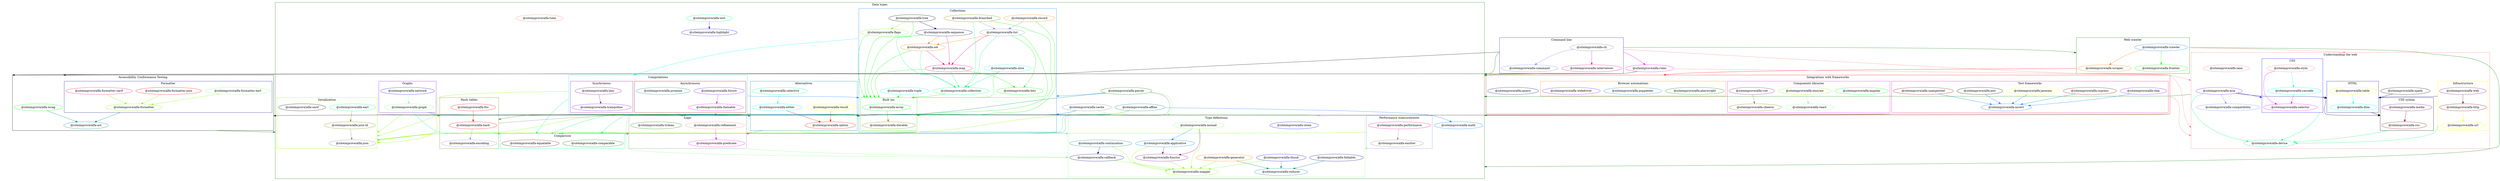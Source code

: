 // generated by package-dependency-graph
digraph {
  graph [compound=true];
  subgraph cluster_Accessibility_Conformance_Testing {
    _siteimprove_alfa_act _siteimprove_alfa_wcag;
    subgraph cluster_Formatter {
      _siteimprove_alfa_formatter _siteimprove_alfa_formatter_earl _siteimprove_alfa_formatter_json _siteimprove_alfa_formatter_sarif;

      label = "Formatter";
      color = "#00007f";
    }
  
    label = "Accessibility Conformance Testing";
    color = "#000000";
  }

  subgraph cluster_Command_line {
    _siteimprove_alfa_cli _siteimprove_alfa_command _siteimprove_alfa_interviewer;

    label = "Command line";
    color = "#0000ff";
  }

  subgraph cluster_Data_types {
    _siteimprove_alfa_affine _siteimprove_alfa_cache _siteimprove_alfa_highlight _siteimprove_alfa_math _siteimprove_alfa_parser _siteimprove_alfa_test _siteimprove_alfa_time;
    subgraph cluster_Alternatives {
      _siteimprove_alfa_either _siteimprove_alfa_option _siteimprove_alfa_result _siteimprove_alfa_selective;

      label = "Alternatives";
      color = "#007f7f";
    }
  
    subgraph cluster_Collections {
      _siteimprove_alfa_bits _siteimprove_alfa_branched _siteimprove_alfa_collection _siteimprove_alfa_flags _siteimprove_alfa_list _siteimprove_alfa_map _siteimprove_alfa_record _siteimprove_alfa_sequence _siteimprove_alfa_set _siteimprove_alfa_slice _siteimprove_alfa_tree _siteimprove_alfa_tuple;
      subgraph cluster_Built_ins {
        _siteimprove_alfa_array _siteimprove_alfa_iterable;

        label = "Built ins";
        color = "#00ff00";
      }
    
      label = "Collections";
      color = "#007fff";
    }
  
    subgraph cluster_Comparison {
      _siteimprove_alfa_comparable _siteimprove_alfa_equatable;

      label = "Comparison";
      color = "#00ff7f";
    }
  
    subgraph cluster_Computations {
      
      subgraph cluster_Asynchronous {
        _siteimprove_alfa_future _siteimprove_alfa_promise _siteimprove_alfa_thenable;

        label = "Asynchronous";
        color = "#7f0000";
      }
    
      subgraph cluster_Synchronous {
        _siteimprove_alfa_lazy _siteimprove_alfa_trampoline;

        label = "Synchronous";
        color = "#7f007f";
      }
    
      label = "Computations";
      color = "#00ffff";
    }
  
    subgraph cluster_Graphs {
      _siteimprove_alfa_graph _siteimprove_alfa_network;

      label = "Graphs";
      color = "#7f00ff";
    }
  
    subgraph cluster_Hash_tables {
      _siteimprove_alfa_encoding _siteimprove_alfa_fnv _siteimprove_alfa_hash;

      label = "Hash tables";
      color = "#7f7f00";
    }
  
    subgraph cluster_Logic {
      _siteimprove_alfa_predicate _siteimprove_alfa_refinement _siteimprove_alfa_trilean;

      label = "Logic";
      color = "#7f7f7f";
    }
  
    subgraph cluster_Performance_measurements {
      _siteimprove_alfa_emitter _siteimprove_alfa_performance;

      label = "Performance measurements";
      color = "#7f7fff";
    }
  
    subgraph cluster_Serialization {
      _siteimprove_alfa_earl _siteimprove_alfa_json _siteimprove_alfa_json_ld _siteimprove_alfa_sarif;

      label = "Serialization";
      color = "#7fff00";
    }
  
    subgraph cluster_Type_definitions {
      _siteimprove_alfa_applicative _siteimprove_alfa_callback _siteimprove_alfa_clone _siteimprove_alfa_continuation _siteimprove_alfa_foldable _siteimprove_alfa_functor _siteimprove_alfa_generator _siteimprove_alfa_mapper _siteimprove_alfa_monad _siteimprove_alfa_reducer _siteimprove_alfa_thunk;

      label = "Type definitions";
      color = "#7fff7f";
    }
  
    label = "Data types";
    color = "#007f00";
  }

  subgraph cluster_Integrations_with_frameworks {
    _siteimprove_alfa_jquery;
    subgraph cluster_Test_frameworks {
      _siteimprove_alfa_assert _siteimprove_alfa_chai _siteimprove_alfa_cypress _siteimprove_alfa_jasmine _siteimprove_alfa_jest _siteimprove_alfa_unexpected;

      label = "Test frameworks";
      color = "#ff007f";
    }
  
    subgraph cluster_Components_libraries {
      _siteimprove_alfa_angular _siteimprove_alfa_cheerio _siteimprove_alfa_enzyme _siteimprove_alfa_react _siteimprove_alfa_vue;

      label = "Components libraries";
      color = "#ff00ff";
    }
  
    subgraph cluster_Browser_automations {
      _siteimprove_alfa_playwright _siteimprove_alfa_puppeteer _siteimprove_alfa_webdriver;

      label = "Browser automations";
      color = "#ff7f00";
    }
  
    label = "Integrations with frameworks";
    color = "#ff0000";
  }

  subgraph cluster_Understanding_the_web {
    _siteimprove_alfa_aria _siteimprove_alfa_compatibility _siteimprove_alfa_device _siteimprove_alfa_iana _siteimprove_alfa_xpath;
    subgraph cluster_Infrastructure {
      _siteimprove_alfa_http _siteimprove_alfa_url _siteimprove_alfa_web;

      label = "Infrastructure";
      color = "#ffff00";
    }
  
    subgraph cluster_CSS_syntax {
      _siteimprove_alfa_css _siteimprove_alfa_media;

      label = "CSS syntax";
      color = "#000000";
    }
  
    subgraph cluster_HTML {
      _siteimprove_alfa_dom _siteimprove_alfa_table;

      label = "HTML";
      color = "#00007f";
    }
  
    subgraph cluster_CSS {
      _siteimprove_alfa_cascade _siteimprove_alfa_selector _siteimprove_alfa_style;

      label = "CSS";
      color = "#0000ff";
    }
  
    label = "Understanding the web";
    color = "#ff7f7f";
  }

  subgraph cluster_Web_crawler {
    _siteimprove_alfa_crawler _siteimprove_alfa_frontier _siteimprove_alfa_scraper;

    label = "Web crawler";
    color = "#007f00";
  }

  _siteimprove_alfa_act -> _siteimprove_alfa_applicative[color = "#007f00" ltail=cluster_Accessibility_Conformance_Testing lhead=cluster_Data_types]
  _siteimprove_alfa_affine -> _siteimprove_alfa_equatable[color = "#00ff7f" lhead=cluster_Comparison]
  _siteimprove_alfa_affine -> _siteimprove_alfa_json[color = "#7fff00" lhead=cluster_Serialization]
  _siteimprove_alfa_affine -> _siteimprove_alfa_math[color = "#007fff"]
  _siteimprove_alfa_affine -> _siteimprove_alfa_option[color = "#007f7f" lhead=cluster_Alternatives]
  _siteimprove_alfa_angular -> _siteimprove_alfa_device[color = "#ff7f7f" ltail=cluster_Integrations_with_frameworks lhead=cluster_Understanding_the_web]
  _siteimprove_alfa_angular -> _siteimprove_alfa_option[color = "#007f00" ltail=cluster_Integrations_with_frameworks lhead=cluster_Data_types]
  _siteimprove_alfa_applicative -> _siteimprove_alfa_functor[color = "#7f007f"]
  _siteimprove_alfa_applicative -> _siteimprove_alfa_mapper[color = "#7fff00"]
  _siteimprove_alfa_aria -> _siteimprove_alfa_array[color = "#007f00" ltail=cluster_Understanding_the_web lhead=cluster_Data_types]
  _siteimprove_alfa_aria -> _siteimprove_alfa_compatibility[color = "#7f7fff"]
  _siteimprove_alfa_aria -> _siteimprove_alfa_device[color = "#00ff7f"]
  _siteimprove_alfa_aria -> _siteimprove_alfa_dom[color = "#00007f" lhead=cluster_HTML]
  _siteimprove_alfa_aria -> _siteimprove_alfa_selector[color = "#0000ff" lhead=cluster_CSS]
  _siteimprove_alfa_array -> _siteimprove_alfa_callback[color = "#7fff7f" ltail=cluster_Collections lhead=cluster_Type_definitions]
  _siteimprove_alfa_array -> _siteimprove_alfa_comparable[color = "#00ff7f" ltail=cluster_Collections lhead=cluster_Comparison]
  _siteimprove_alfa_array -> _siteimprove_alfa_hash[color = "#7f7f00" ltail=cluster_Collections lhead=cluster_Hash_tables]
  _siteimprove_alfa_array -> _siteimprove_alfa_iterable[color = "#7f7f00"]
  _siteimprove_alfa_array -> _siteimprove_alfa_json[color = "#7fff00" ltail=cluster_Collections lhead=cluster_Serialization]
  _siteimprove_alfa_array -> _siteimprove_alfa_option[color = "#007f7f" ltail=cluster_Collections lhead=cluster_Alternatives]
  _siteimprove_alfa_array -> _siteimprove_alfa_predicate[color = "#7f7f7f" ltail=cluster_Collections lhead=cluster_Logic]
  _siteimprove_alfa_assert -> _siteimprove_alfa_act[color = "#000000" ltail=cluster_Integrations_with_frameworks lhead=cluster_Accessibility_Conformance_Testing]
  _siteimprove_alfa_branched -> _siteimprove_alfa_collection[color = "#00ff7f"]
  _siteimprove_alfa_branched -> _siteimprove_alfa_iterable[color = "#00ff00" lhead=cluster_Built_ins]
  _siteimprove_alfa_branched -> _siteimprove_alfa_list[color = "#7f7fff"]
  _siteimprove_alfa_cache -> _siteimprove_alfa_iterable[color = "#007fff" lhead=cluster_Collections]
  _siteimprove_alfa_cache -> _siteimprove_alfa_mapper[color = "#7fff7f" lhead=cluster_Type_definitions]
  _siteimprove_alfa_cache -> _siteimprove_alfa_option[color = "#007f7f" lhead=cluster_Alternatives]
  _siteimprove_alfa_callback -> _siteimprove_alfa_mapper[color = "#7fff00"]
  _siteimprove_alfa_cascade -> _siteimprove_alfa_css[color = "#000000" ltail=cluster_CSS lhead=cluster_CSS_syntax]
  _siteimprove_alfa_cascade -> _siteimprove_alfa_device[color = "#00ff7f" ltail=cluster_CSS]
  _siteimprove_alfa_cascade -> _siteimprove_alfa_dom[color = "#00007f" ltail=cluster_CSS lhead=cluster_HTML]
  _siteimprove_alfa_cascade -> _siteimprove_alfa_selector[color = "#ff00ff"]
  _siteimprove_alfa_chai -> _siteimprove_alfa_assert[color = "#007fff"]
  _siteimprove_alfa_cli -> _siteimprove_alfa_act[color = "#000000" ltail=cluster_Command_line lhead=cluster_Accessibility_Conformance_Testing]
  _siteimprove_alfa_cli -> _siteimprove_alfa_cache[color = "#007f00" ltail=cluster_Command_line lhead=cluster_Data_types]
  _siteimprove_alfa_cli -> _siteimprove_alfa_command[color = "#7f7fff"]
  _siteimprove_alfa_cli -> _siteimprove_alfa_device[color = "#ff7f7f" ltail=cluster_Command_line lhead=cluster_Understanding_the_web]
  _siteimprove_alfa_cli -> _siteimprove_alfa_interviewer[color = "#ff007f"]
  _siteimprove_alfa_cli -> _siteimprove_alfa_rules[color = "#ff00ff" ltail=cluster_Command_line]
  _siteimprove_alfa_cli -> _siteimprove_alfa_scraper[color = "#007f00" ltail=cluster_Command_line lhead=cluster_Web_crawler]
  _siteimprove_alfa_collection -> _siteimprove_alfa_array[color = "#00ff00" lhead=cluster_Built_ins]
  _siteimprove_alfa_comparable -> _siteimprove_alfa_refinement[color = "#7f7f7f" ltail=cluster_Comparison lhead=cluster_Logic]
  _siteimprove_alfa_continuation -> _siteimprove_alfa_callback[color = "#00007f"]
  _siteimprove_alfa_continuation -> _siteimprove_alfa_mapper[color = "#7fff00"]
  _siteimprove_alfa_crawler -> _siteimprove_alfa_dom[color = "#ff7f7f" ltail=cluster_Web_crawler lhead=cluster_Understanding_the_web]
  _siteimprove_alfa_crawler -> _siteimprove_alfa_frontier[color = "#00ff00"]
  _siteimprove_alfa_crawler -> _siteimprove_alfa_mapper[color = "#007f00" ltail=cluster_Web_crawler lhead=cluster_Data_types]
  _siteimprove_alfa_crawler -> _siteimprove_alfa_scraper[color = "#ff7f00"]
  _siteimprove_alfa_css -> _siteimprove_alfa_device[color = "#00ff7f" ltail=cluster_CSS_syntax]
  _siteimprove_alfa_cypress -> _siteimprove_alfa_assert[color = "#007fff"]
  _siteimprove_alfa_dom -> _siteimprove_alfa_css[color = "#000000" ltail=cluster_HTML lhead=cluster_CSS_syntax]
  _siteimprove_alfa_earl -> _siteimprove_alfa_json_ld[color = "#7f7f00"]
  _siteimprove_alfa_earl -> _siteimprove_alfa_option[color = "#007f7f" ltail=cluster_Serialization lhead=cluster_Alternatives]
  _siteimprove_alfa_earl -> _siteimprove_alfa_refinement[color = "#7f7f7f" ltail=cluster_Serialization lhead=cluster_Logic]
  _siteimprove_alfa_either -> _siteimprove_alfa_applicative[color = "#7fff7f" ltail=cluster_Alternatives lhead=cluster_Type_definitions]
  _siteimprove_alfa_either -> _siteimprove_alfa_equatable[color = "#00ff7f" ltail=cluster_Alternatives lhead=cluster_Comparison]
  _siteimprove_alfa_either -> _siteimprove_alfa_hash[color = "#7f7f00" ltail=cluster_Alternatives lhead=cluster_Hash_tables]
  _siteimprove_alfa_either -> _siteimprove_alfa_json[color = "#7fff00" ltail=cluster_Alternatives lhead=cluster_Serialization]
  _siteimprove_alfa_either -> _siteimprove_alfa_option[color = "#ff0000"]
  _siteimprove_alfa_emitter -> _siteimprove_alfa_callback[color = "#7fff7f" ltail=cluster_Performance_measurements lhead=cluster_Type_definitions]
  _siteimprove_alfa_enzyme -> _siteimprove_alfa_react[color = "#7fff7f"]
  _siteimprove_alfa_flags -> _siteimprove_alfa_array[color = "#00ff00" lhead=cluster_Built_ins]
  _siteimprove_alfa_fnv -> _siteimprove_alfa_hash[color = "#ff0000"]
  _siteimprove_alfa_foldable -> _siteimprove_alfa_reducer[color = "#007f7f"]
  _siteimprove_alfa_formatter -> _siteimprove_alfa_act[color = "#007f7f" ltail=cluster_Formatter]
  _siteimprove_alfa_formatter_earl -> _siteimprove_alfa_formatter[color = "#7fff00"]
  _siteimprove_alfa_formatter_json -> _siteimprove_alfa_formatter[color = "#7fff00"]
  _siteimprove_alfa_formatter_sarif -> _siteimprove_alfa_formatter[color = "#7fff00"]
  _siteimprove_alfa_functor -> _siteimprove_alfa_mapper[color = "#7fff00"]
  _siteimprove_alfa_future -> _siteimprove_alfa_applicative[color = "#7fff7f" ltail=cluster_Computations lhead=cluster_Type_definitions]
  _siteimprove_alfa_future -> _siteimprove_alfa_array[color = "#007fff" ltail=cluster_Computations lhead=cluster_Collections]
  _siteimprove_alfa_future -> _siteimprove_alfa_thenable[color = "#ff00ff"]
  _siteimprove_alfa_generator -> _siteimprove_alfa_mapper[color = "#7fff00"]
  _siteimprove_alfa_generator -> _siteimprove_alfa_reducer[color = "#007f7f"]
  _siteimprove_alfa_graph -> _siteimprove_alfa_equatable[color = "#00ff7f" ltail=cluster_Graphs lhead=cluster_Comparison]
  _siteimprove_alfa_graph -> _siteimprove_alfa_hash[color = "#7f7f00" ltail=cluster_Graphs lhead=cluster_Hash_tables]
  _siteimprove_alfa_graph -> _siteimprove_alfa_iterable[color = "#007fff" ltail=cluster_Graphs lhead=cluster_Collections]
  _siteimprove_alfa_graph -> _siteimprove_alfa_json[color = "#7fff00" ltail=cluster_Graphs lhead=cluster_Serialization]
  _siteimprove_alfa_hash -> _siteimprove_alfa_encoding[color = "#7f7fff"]
  _siteimprove_alfa_hash -> _siteimprove_alfa_equatable[color = "#00ff7f" ltail=cluster_Hash_tables lhead=cluster_Comparison]
  _siteimprove_alfa_hash -> _siteimprove_alfa_json[color = "#7fff00" ltail=cluster_Hash_tables lhead=cluster_Serialization]
  _siteimprove_alfa_hash -> _siteimprove_alfa_refinement[color = "#7f7f7f" ltail=cluster_Hash_tables lhead=cluster_Logic]
  _siteimprove_alfa_http -> _siteimprove_alfa_url[color = "#ffff00"]
  _siteimprove_alfa_jasmine -> _siteimprove_alfa_assert[color = "#007fff"]
  _siteimprove_alfa_jest -> _siteimprove_alfa_assert[color = "#007fff"]
  _siteimprove_alfa_json_ld -> _siteimprove_alfa_json[color = "#7f7f7f"]
  _siteimprove_alfa_lazy -> _siteimprove_alfa_equatable[color = "#00ff7f" ltail=cluster_Computations lhead=cluster_Comparison]
  _siteimprove_alfa_lazy -> _siteimprove_alfa_json[color = "#7fff00" ltail=cluster_Computations lhead=cluster_Serialization]
  _siteimprove_alfa_lazy -> _siteimprove_alfa_trampoline[color = "#7f00ff"]
  _siteimprove_alfa_list -> _siteimprove_alfa_array[color = "#00ff00" lhead=cluster_Built_ins]
  _siteimprove_alfa_list -> _siteimprove_alfa_bits[color = "#00ff00"]
  _siteimprove_alfa_list -> _siteimprove_alfa_collection[color = "#00ff7f"]
  _siteimprove_alfa_list -> _siteimprove_alfa_map[color = "#ff007f"]
  _siteimprove_alfa_list -> _siteimprove_alfa_set[color = "#ff7f00"]
  _siteimprove_alfa_map -> _siteimprove_alfa_array[color = "#00ff00" lhead=cluster_Built_ins]
  _siteimprove_alfa_map -> _siteimprove_alfa_bits[color = "#00ff00"]
  _siteimprove_alfa_map -> _siteimprove_alfa_collection[color = "#00ff7f"]
  _siteimprove_alfa_media -> _siteimprove_alfa_css[color = "#7f0000"]
  _siteimprove_alfa_monad -> _siteimprove_alfa_applicative[color = "#007fff"]
  _siteimprove_alfa_monad -> _siteimprove_alfa_functor[color = "#7f007f"]
  _siteimprove_alfa_monad -> _siteimprove_alfa_mapper[color = "#7fff00"]
  _siteimprove_alfa_network -> _siteimprove_alfa_graph[color = "#7fff7f"]
  _siteimprove_alfa_option -> _siteimprove_alfa_predicate[color = "#7f7f7f" ltail=cluster_Alternatives lhead=cluster_Logic]
  _siteimprove_alfa_parser -> _siteimprove_alfa_array[color = "#007fff" lhead=cluster_Collections]
  _siteimprove_alfa_parser -> _siteimprove_alfa_callback[color = "#7fff7f" lhead=cluster_Type_definitions]
  _siteimprove_alfa_parser -> _siteimprove_alfa_option[color = "#007f7f" lhead=cluster_Alternatives]
  _siteimprove_alfa_parser -> _siteimprove_alfa_predicate[color = "#7f7f7f" lhead=cluster_Logic]
  _siteimprove_alfa_performance -> _siteimprove_alfa_emitter[color = "#7f7f7f"]
  _siteimprove_alfa_performance -> _siteimprove_alfa_json[color = "#7fff00" ltail=cluster_Performance_measurements lhead=cluster_Serialization]
  _siteimprove_alfa_predicate -> _siteimprove_alfa_callback[color = "#7fff7f" ltail=cluster_Logic lhead=cluster_Type_definitions]
  _siteimprove_alfa_predicate -> _siteimprove_alfa_equatable[color = "#00ff7f" ltail=cluster_Logic lhead=cluster_Comparison]
  _siteimprove_alfa_record -> _siteimprove_alfa_iterable[color = "#00ff00" lhead=cluster_Built_ins]
  _siteimprove_alfa_record -> _siteimprove_alfa_list[color = "#7f7fff"]
  _siteimprove_alfa_refinement -> _siteimprove_alfa_predicate[color = "#ff00ff"]
  _siteimprove_alfa_result -> _siteimprove_alfa_option[color = "#ff0000"]
  _siteimprove_alfa_rules -> _siteimprove_alfa_act[color = "#000000" lhead=cluster_Accessibility_Conformance_Testing]
  _siteimprove_alfa_rules -> _siteimprove_alfa_affine[color = "#007f00" lhead=cluster_Data_types]
  _siteimprove_alfa_rules -> _siteimprove_alfa_aria[color = "#ff7f7f" lhead=cluster_Understanding_the_web]
  _siteimprove_alfa_scraper -> _siteimprove_alfa_puppeteer[color = "#ff0000" ltail=cluster_Web_crawler lhead=cluster_Integrations_with_frameworks]
  _siteimprove_alfa_selective -> _siteimprove_alfa_either[color = "#00ffff"]
  _siteimprove_alfa_sequence -> _siteimprove_alfa_array[color = "#00ff00" lhead=cluster_Built_ins]
  _siteimprove_alfa_sequence -> _siteimprove_alfa_collection[color = "#00ff7f"]
  _siteimprove_alfa_sequence -> _siteimprove_alfa_lazy[color = "#00ffff" ltail=cluster_Collections lhead=cluster_Computations]
  _siteimprove_alfa_sequence -> _siteimprove_alfa_map[color = "#ff007f"]
  _siteimprove_alfa_sequence -> _siteimprove_alfa_set[color = "#ff7f00"]
  _siteimprove_alfa_set -> _siteimprove_alfa_array[color = "#00ff00" lhead=cluster_Built_ins]
  _siteimprove_alfa_set -> _siteimprove_alfa_collection[color = "#00ff7f"]
  _siteimprove_alfa_set -> _siteimprove_alfa_map[color = "#ff007f"]
  _siteimprove_alfa_slice -> _siteimprove_alfa_array[color = "#00ff00" lhead=cluster_Built_ins]
  _siteimprove_alfa_slice -> _siteimprove_alfa_collection[color = "#00ff7f"]
  _siteimprove_alfa_style -> _siteimprove_alfa_cascade[color = "#00ffff"]
  _siteimprove_alfa_style -> _siteimprove_alfa_selector[color = "#ff00ff"]
  _siteimprove_alfa_table -> _siteimprove_alfa_dom[color = "#00ffff"]
  _siteimprove_alfa_test -> _siteimprove_alfa_highlight[color = "#0000ff"]
  _siteimprove_alfa_thenable -> _siteimprove_alfa_refinement[color = "#7f7f7f" ltail=cluster_Computations lhead=cluster_Logic]
  _siteimprove_alfa_thunk -> _siteimprove_alfa_mapper[color = "#7fff00"]
  _siteimprove_alfa_thunk -> _siteimprove_alfa_reducer[color = "#007f7f"]
  _siteimprove_alfa_tree -> _siteimprove_alfa_array[color = "#00ff00" lhead=cluster_Built_ins]
  _siteimprove_alfa_tree -> _siteimprove_alfa_flags[color = "#7fff00"]
  _siteimprove_alfa_tree -> _siteimprove_alfa_sequence[color = "#00007f"]
  _siteimprove_alfa_trilean -> _siteimprove_alfa_iterable[color = "#007fff" ltail=cluster_Logic lhead=cluster_Collections]
  _siteimprove_alfa_tuple -> _siteimprove_alfa_array[color = "#00ff00" lhead=cluster_Built_ins]
  _siteimprove_alfa_unexpected -> _siteimprove_alfa_assert[color = "#007fff"]
  _siteimprove_alfa_vue -> _siteimprove_alfa_cheerio[color = "#7f7f00"]
  _siteimprove_alfa_wcag -> _siteimprove_alfa_act[color = "#007f7f"]
  _siteimprove_alfa_web -> _siteimprove_alfa_device[color = "#00ff7f" ltail=cluster_Infrastructure]
  _siteimprove_alfa_web -> _siteimprove_alfa_dom[color = "#00007f" ltail=cluster_Infrastructure lhead=cluster_HTML]
  _siteimprove_alfa_web -> _siteimprove_alfa_http[color = "#7f0000"]
  _siteimprove_alfa_xpath -> _siteimprove_alfa_dom[color = "#00007f" lhead=cluster_HTML]

  _siteimprove_alfa_act[label = "@siteimprove/alfa-act", color = "#007f7f"]
  _siteimprove_alfa_applicative[label = "@siteimprove/alfa-applicative", color = "#007fff"]
  _siteimprove_alfa_array[label = "@siteimprove/alfa-array", color = "#00ff00"]
  _siteimprove_alfa_earl[label = "@siteimprove/alfa-earl", color = "#00ff7f"]
  _siteimprove_alfa_either[label = "@siteimprove/alfa-either", color = "#00ffff"]
  _siteimprove_alfa_equatable[label = "@siteimprove/alfa-equatable", color = "#7f0000"]
  _siteimprove_alfa_functor[label = "@siteimprove/alfa-functor", color = "#7f007f"]
  _siteimprove_alfa_future[label = "@siteimprove/alfa-future", color = "#7f00ff"]
  _siteimprove_alfa_iterable[label = "@siteimprove/alfa-iterable", color = "#7f7f00"]
  _siteimprove_alfa_json[label = "@siteimprove/alfa-json", color = "#7f7f7f"]
  _siteimprove_alfa_list[label = "@siteimprove/alfa-list", color = "#7f7fff"]
  _siteimprove_alfa_mapper[label = "@siteimprove/alfa-mapper", color = "#7fff00"]
  _siteimprove_alfa_monad[label = "@siteimprove/alfa-monad", color = "#7fff7f"]
  _siteimprove_alfa_option[label = "@siteimprove/alfa-option", color = "#ff0000"]
  _siteimprove_alfa_performance[label = "@siteimprove/alfa-performance", color = "#ff007f"]
  _siteimprove_alfa_predicate[label = "@siteimprove/alfa-predicate", color = "#ff00ff"]
  _siteimprove_alfa_record[label = "@siteimprove/alfa-record", color = "#ff7f00"]
  _siteimprove_alfa_refinement[label = "@siteimprove/alfa-refinement", color = "#ff7f7f"]
  _siteimprove_alfa_result[label = "@siteimprove/alfa-result", color = "#ffff00"]
  _siteimprove_alfa_sarif[label = "@siteimprove/alfa-sarif", color = "#000000"]
  _siteimprove_alfa_sequence[label = "@siteimprove/alfa-sequence", color = "#00007f"]
  _siteimprove_alfa_thunk[label = "@siteimprove/alfa-thunk", color = "#0000ff"]
  _siteimprove_alfa_trilean[label = "@siteimprove/alfa-trilean", color = "#007f00"]
  _siteimprove_alfa_affine[label = "@siteimprove/alfa-affine", color = "#007f7f"]
  _siteimprove_alfa_math[label = "@siteimprove/alfa-math", color = "#007fff"]
  _siteimprove_alfa_angular[label = "@siteimprove/alfa-angular", color = "#00ff00"]
  _siteimprove_alfa_device[label = "@siteimprove/alfa-device", color = "#00ff7f"]
  _siteimprove_alfa_dom[label = "@siteimprove/alfa-dom", color = "#00ffff"]
  _siteimprove_alfa_http[label = "@siteimprove/alfa-http", color = "#7f0000"]
  _siteimprove_alfa_web[label = "@siteimprove/alfa-web", color = "#7f007f"]
  _siteimprove_alfa_aria[label = "@siteimprove/alfa-aria", color = "#7f00ff"]
  _siteimprove_alfa_branched[label = "@siteimprove/alfa-branched", color = "#7f7f00"]
  _siteimprove_alfa_cache[label = "@siteimprove/alfa-cache", color = "#7f7f7f"]
  _siteimprove_alfa_compatibility[label = "@siteimprove/alfa-compatibility", color = "#7f7fff"]
  _siteimprove_alfa_flags[label = "@siteimprove/alfa-flags", color = "#7fff00"]
  _siteimprove_alfa_graph[label = "@siteimprove/alfa-graph", color = "#7fff7f"]
  _siteimprove_alfa_hash[label = "@siteimprove/alfa-hash", color = "#ff0000"]
  _siteimprove_alfa_map[label = "@siteimprove/alfa-map", color = "#ff007f"]
  _siteimprove_alfa_selector[label = "@siteimprove/alfa-selector", color = "#ff00ff"]
  _siteimprove_alfa_set[label = "@siteimprove/alfa-set", color = "#ff7f00"]
  _siteimprove_alfa_style[label = "@siteimprove/alfa-style", color = "#ff7f7f"]
  _siteimprove_alfa_table[label = "@siteimprove/alfa-table", color = "#ffff00"]
  _siteimprove_alfa_tree[label = "@siteimprove/alfa-tree", color = "#000000"]
  _siteimprove_alfa_callback[label = "@siteimprove/alfa-callback", color = "#00007f"]
  _siteimprove_alfa_clone[label = "@siteimprove/alfa-clone", color = "#0000ff"]
  _siteimprove_alfa_comparable[label = "@siteimprove/alfa-comparable", color = "#007f00"]
  _siteimprove_alfa_reducer[label = "@siteimprove/alfa-reducer", color = "#007f7f"]
  _siteimprove_alfa_assert[label = "@siteimprove/alfa-assert", color = "#007fff"]
  _siteimprove_alfa_bits[label = "@siteimprove/alfa-bits", color = "#00ff00"]
  _siteimprove_alfa_collection[label = "@siteimprove/alfa-collection", color = "#00ff7f"]
  _siteimprove_alfa_cascade[label = "@siteimprove/alfa-cascade", color = "#00ffff"]
  _siteimprove_alfa_css[label = "@siteimprove/alfa-css", color = "#7f0000"]
  _siteimprove_alfa_media[label = "@siteimprove/alfa-media", color = "#7f007f"]
  _siteimprove_alfa_chai[label = "@siteimprove/alfa-chai", color = "#7f00ff"]
  _siteimprove_alfa_cheerio[label = "@siteimprove/alfa-cheerio", color = "#7f7f00"]
  _siteimprove_alfa_cli[label = "@siteimprove/alfa-cli", color = "#7f7f7f"]
  _siteimprove_alfa_command[label = "@siteimprove/alfa-command", color = "#7f7fff"]
  _siteimprove_alfa_formatter[label = "@siteimprove/alfa-formatter", color = "#7fff00"]
  _siteimprove_alfa_formatter_earl[label = "@siteimprove/alfa-formatter-earl", color = "#7fff7f"]
  _siteimprove_alfa_formatter_json[label = "@siteimprove/alfa-formatter-json", color = "#ff0000"]
  _siteimprove_alfa_interviewer[label = "@siteimprove/alfa-interviewer", color = "#ff007f"]
  _siteimprove_alfa_rules[label = "@siteimprove/alfa-rules", color = "#ff00ff"]
  _siteimprove_alfa_scraper[label = "@siteimprove/alfa-scraper", color = "#ff7f00"]
  _siteimprove_alfa_time[label = "@siteimprove/alfa-time", color = "#ff7f7f"]
  _siteimprove_alfa_url[label = "@siteimprove/alfa-url", color = "#ffff00"]
  _siteimprove_alfa_xpath[label = "@siteimprove/alfa-xpath", color = "#000000"]
  _siteimprove_alfa_foldable[label = "@siteimprove/alfa-foldable", color = "#00007f"]
  _siteimprove_alfa_highlight[label = "@siteimprove/alfa-highlight", color = "#0000ff"]
  _siteimprove_alfa_parser[label = "@siteimprove/alfa-parser", color = "#007f00"]
  _siteimprove_alfa_continuation[label = "@siteimprove/alfa-continuation", color = "#007f7f"]
  _siteimprove_alfa_crawler[label = "@siteimprove/alfa-crawler", color = "#007fff"]
  _siteimprove_alfa_frontier[label = "@siteimprove/alfa-frontier", color = "#00ff00"]
  _siteimprove_alfa_selective[label = "@siteimprove/alfa-selective", color = "#00ff7f"]
  _siteimprove_alfa_slice[label = "@siteimprove/alfa-slice", color = "#00ffff"]
  _siteimprove_alfa_cypress[label = "@siteimprove/alfa-cypress", color = "#7f0000"]
  _siteimprove_alfa_lazy[label = "@siteimprove/alfa-lazy", color = "#7f007f"]
  _siteimprove_alfa_trampoline[label = "@siteimprove/alfa-trampoline", color = "#7f00ff"]
  _siteimprove_alfa_json_ld[label = "@siteimprove/alfa-json-ld", color = "#7f7f00"]
  _siteimprove_alfa_emitter[label = "@siteimprove/alfa-emitter", color = "#7f7f7f"]
  _siteimprove_alfa_encoding[label = "@siteimprove/alfa-encoding", color = "#7f7fff"]
  _siteimprove_alfa_enzyme[label = "@siteimprove/alfa-enzyme", color = "#7fff00"]
  _siteimprove_alfa_react[label = "@siteimprove/alfa-react", color = "#7fff7f"]
  _siteimprove_alfa_fnv[label = "@siteimprove/alfa-fnv", color = "#ff0000"]
  _siteimprove_alfa_formatter_sarif[label = "@siteimprove/alfa-formatter-sarif", color = "#ff007f"]
  _siteimprove_alfa_thenable[label = "@siteimprove/alfa-thenable", color = "#ff00ff"]
  _siteimprove_alfa_generator[label = "@siteimprove/alfa-generator", color = "#ff7f00"]
  _siteimprove_alfa_iana[label = "@siteimprove/alfa-iana", color = "#ff7f7f"]
  _siteimprove_alfa_jasmine[label = "@siteimprove/alfa-jasmine", color = "#ffff00"]
  _siteimprove_alfa_jest[label = "@siteimprove/alfa-jest", color = "#000000"]
  _siteimprove_alfa_jquery[label = "@siteimprove/alfa-jquery", color = "#00007f"]
  _siteimprove_alfa_network[label = "@siteimprove/alfa-network", color = "#0000ff"]
  _siteimprove_alfa_playwright[label = "@siteimprove/alfa-playwright", color = "#007f00"]
  _siteimprove_alfa_promise[label = "@siteimprove/alfa-promise", color = "#007f7f"]
  _siteimprove_alfa_puppeteer[label = "@siteimprove/alfa-puppeteer", color = "#007fff"]
  _siteimprove_alfa_wcag[label = "@siteimprove/alfa-wcag", color = "#00ff00"]
  _siteimprove_alfa_test[label = "@siteimprove/alfa-test", color = "#00ff7f"]
  _siteimprove_alfa_tuple[label = "@siteimprove/alfa-tuple", color = "#00ffff"]
  _siteimprove_alfa_unexpected[label = "@siteimprove/alfa-unexpected", color = "#7f0000"]
  _siteimprove_alfa_vue[label = "@siteimprove/alfa-vue", color = "#7f007f"]
  _siteimprove_alfa_webdriver[label = "@siteimprove/alfa-webdriver", color = "#7f00ff"]
}